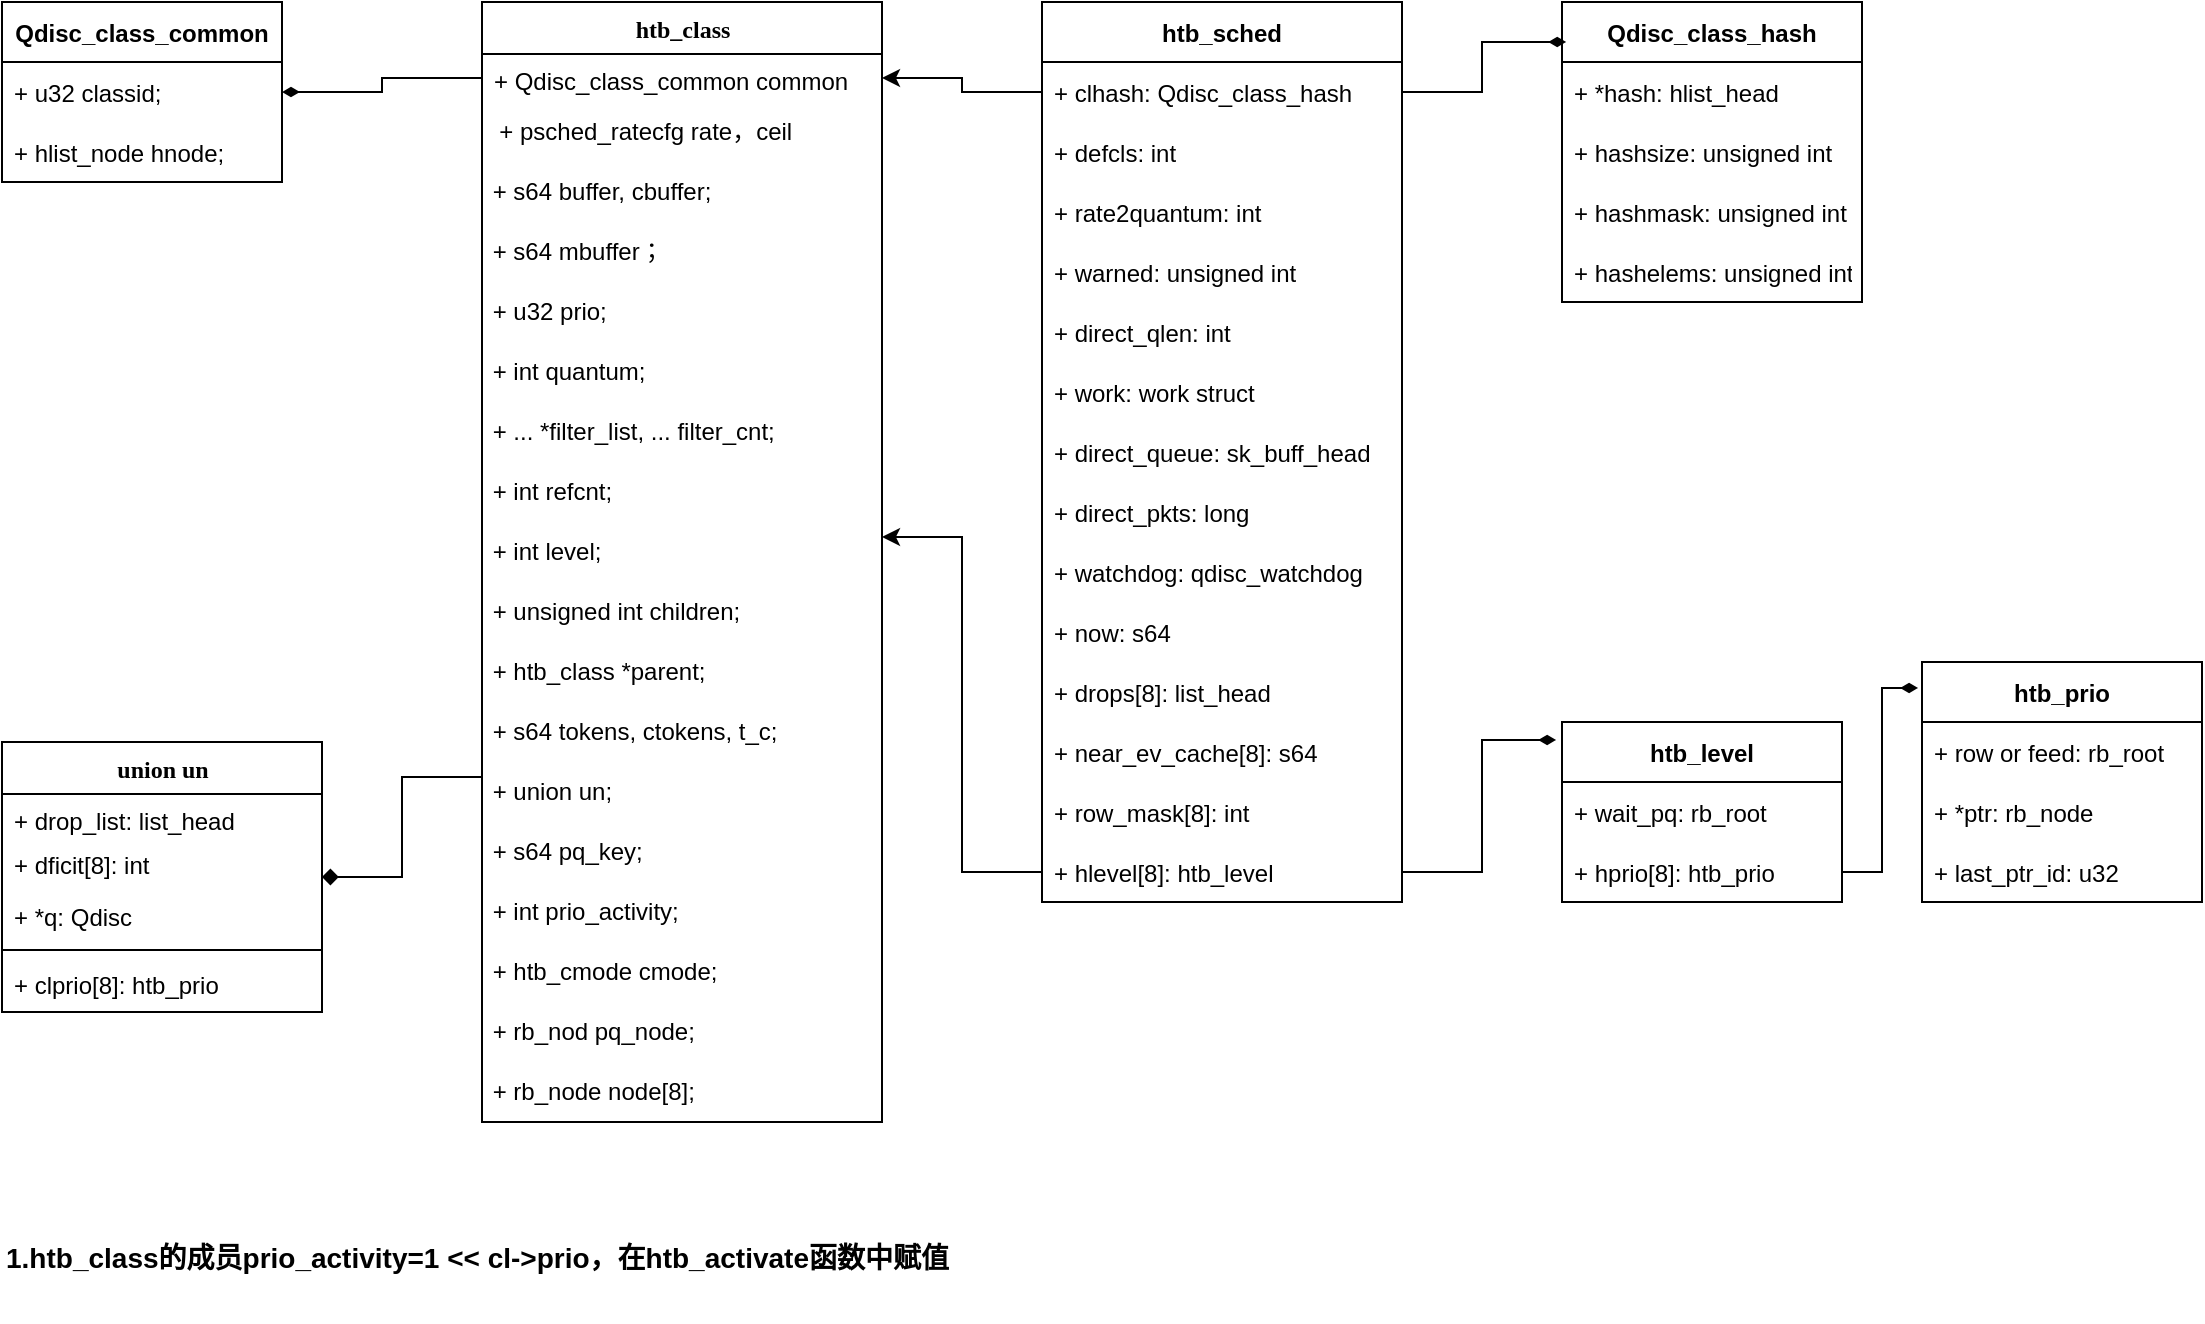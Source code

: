 <mxfile version="16.4.7" type="github">
  <diagram name="Page-1" id="6133507b-19e7-1e82-6fc7-422aa6c4b21f">
    <mxGraphModel dx="2522" dy="762" grid="1" gridSize="10" guides="1" tooltips="1" connect="1" arrows="1" fold="1" page="1" pageScale="1" pageWidth="1100" pageHeight="850" background="none" math="0" shadow="0">
      <root>
        <mxCell id="0" />
        <mxCell id="1" parent="0" />
        <mxCell id="78961159f06e98e8-17" value="htb_class" style="swimlane;html=1;fontStyle=1;align=center;verticalAlign=top;childLayout=stackLayout;horizontal=1;startSize=26;horizontalStack=0;resizeParent=1;resizeLast=0;collapsible=1;marginBottom=0;swimlaneFillColor=#ffffff;rounded=0;shadow=0;comic=0;labelBackgroundColor=none;strokeWidth=1;fillColor=none;fontFamily=Verdana;fontSize=12" parent="1" vertex="1">
          <mxGeometry x="180" y="90" width="200" height="560" as="geometry">
            <mxRectangle x="35" y="132" width="100" height="26" as="alternateBounds" />
          </mxGeometry>
        </mxCell>
        <object label="+ Qdisc_class_common common" id="78961159f06e98e8-24">
          <mxCell style="text;html=1;strokeColor=none;fillColor=none;align=left;verticalAlign=top;spacingLeft=4;spacingRight=4;whiteSpace=wrap;overflow=hidden;rotatable=0;points=[[0,0.5],[1,0.5]];portConstraint=eastwest;" parent="78961159f06e98e8-17" vertex="1">
            <mxGeometry y="26" width="200" height="24" as="geometry" />
          </mxCell>
        </object>
        <mxCell id="9ZVeMfdU3DixLRUunx6z-6" value="&amp;nbsp; + psched_ratecfg	rate，ceil" style="text;html=1;strokeColor=none;fillColor=none;align=left;verticalAlign=middle;whiteSpace=wrap;rounded=0;" vertex="1" parent="78961159f06e98e8-17">
          <mxGeometry y="50" width="200" height="30" as="geometry" />
        </mxCell>
        <mxCell id="9ZVeMfdU3DixLRUunx6z-14" value="&lt;div&gt;&lt;span&gt;&amp;nbsp;+ s64&lt;/span&gt;&lt;span&gt;			&lt;/span&gt;&lt;span&gt;buffer, cbuffer;&lt;/span&gt;&lt;/div&gt;" style="text;html=1;strokeColor=none;fillColor=none;align=left;verticalAlign=middle;whiteSpace=wrap;rounded=0;" vertex="1" parent="78961159f06e98e8-17">
          <mxGeometry y="80" width="200" height="30" as="geometry" />
        </mxCell>
        <mxCell id="9ZVeMfdU3DixLRUunx6z-15" value="&amp;nbsp;+ s64&amp;nbsp;mbuffer；" style="text;html=1;strokeColor=none;fillColor=none;align=left;verticalAlign=middle;whiteSpace=wrap;rounded=0;" vertex="1" parent="78961159f06e98e8-17">
          <mxGeometry y="110" width="200" height="30" as="geometry" />
        </mxCell>
        <mxCell id="9ZVeMfdU3DixLRUunx6z-16" value="&amp;nbsp;+ u32&lt;span&gt;			&lt;/span&gt;prio;" style="text;html=1;strokeColor=none;fillColor=none;align=left;verticalAlign=middle;whiteSpace=wrap;rounded=0;" vertex="1" parent="78961159f06e98e8-17">
          <mxGeometry y="140" width="200" height="30" as="geometry" />
        </mxCell>
        <mxCell id="9ZVeMfdU3DixLRUunx6z-19" value="&amp;nbsp;+ int&lt;span&gt;			&lt;/span&gt;quantum;" style="text;html=1;strokeColor=none;fillColor=none;align=left;verticalAlign=middle;whiteSpace=wrap;rounded=0;" vertex="1" parent="78961159f06e98e8-17">
          <mxGeometry y="170" width="200" height="30" as="geometry" />
        </mxCell>
        <mxCell id="9ZVeMfdU3DixLRUunx6z-26" value="&amp;nbsp;+ ... *filter_list, ... filter_cnt;" style="text;html=1;strokeColor=none;fillColor=none;align=left;verticalAlign=middle;whiteSpace=wrap;rounded=0;" vertex="1" parent="78961159f06e98e8-17">
          <mxGeometry y="200" width="200" height="30" as="geometry" />
        </mxCell>
        <mxCell id="9ZVeMfdU3DixLRUunx6z-27" value="&amp;nbsp;+ int&lt;span&gt;			&lt;/span&gt;refcnt;" style="text;html=1;strokeColor=none;fillColor=none;align=left;verticalAlign=middle;whiteSpace=wrap;rounded=0;" vertex="1" parent="78961159f06e98e8-17">
          <mxGeometry y="230" width="200" height="30" as="geometry" />
        </mxCell>
        <mxCell id="9ZVeMfdU3DixLRUunx6z-28" value="&amp;nbsp;+ int&lt;span&gt;&amp;nbsp;level&lt;/span&gt;;" style="text;html=1;strokeColor=none;fillColor=none;align=left;verticalAlign=middle;whiteSpace=wrap;rounded=0;" vertex="1" parent="78961159f06e98e8-17">
          <mxGeometry y="260" width="200" height="30" as="geometry" />
        </mxCell>
        <mxCell id="9ZVeMfdU3DixLRUunx6z-29" value="&amp;nbsp;+ unsigned int&lt;span&gt;&amp;nbsp;children&lt;/span&gt;;" style="text;html=1;strokeColor=none;fillColor=none;align=left;verticalAlign=middle;whiteSpace=wrap;rounded=0;" vertex="1" parent="78961159f06e98e8-17">
          <mxGeometry y="290" width="200" height="30" as="geometry" />
        </mxCell>
        <mxCell id="9ZVeMfdU3DixLRUunx6z-30" value="&amp;nbsp;+ htb_class *parent;" style="text;html=1;strokeColor=none;fillColor=none;align=left;verticalAlign=middle;whiteSpace=wrap;rounded=0;" vertex="1" parent="78961159f06e98e8-17">
          <mxGeometry y="320" width="200" height="30" as="geometry" />
        </mxCell>
        <mxCell id="9ZVeMfdU3DixLRUunx6z-31" value="&amp;nbsp;+ s64 tokens, ctokens, t_c;" style="text;html=1;strokeColor=none;fillColor=none;align=left;verticalAlign=middle;whiteSpace=wrap;rounded=0;" vertex="1" parent="78961159f06e98e8-17">
          <mxGeometry y="350" width="200" height="30" as="geometry" />
        </mxCell>
        <mxCell id="9ZVeMfdU3DixLRUunx6z-32" value="&amp;nbsp;+ union un;" style="text;html=1;strokeColor=none;fillColor=none;align=left;verticalAlign=middle;whiteSpace=wrap;rounded=0;" vertex="1" parent="78961159f06e98e8-17">
          <mxGeometry y="380" width="200" height="30" as="geometry" />
        </mxCell>
        <mxCell id="9ZVeMfdU3DixLRUunx6z-45" value="&amp;nbsp;+ s64 pq_key;" style="text;html=1;strokeColor=none;fillColor=none;align=left;verticalAlign=middle;whiteSpace=wrap;rounded=0;" vertex="1" parent="78961159f06e98e8-17">
          <mxGeometry y="410" width="200" height="30" as="geometry" />
        </mxCell>
        <mxCell id="9ZVeMfdU3DixLRUunx6z-48" value="&amp;nbsp;+ int prio_activity;" style="text;html=1;strokeColor=none;fillColor=none;align=left;verticalAlign=middle;whiteSpace=wrap;rounded=0;" vertex="1" parent="78961159f06e98e8-17">
          <mxGeometry y="440" width="200" height="30" as="geometry" />
        </mxCell>
        <mxCell id="9ZVeMfdU3DixLRUunx6z-49" value="&amp;nbsp;+ htb_cmode cmode;" style="text;html=1;strokeColor=none;fillColor=none;align=left;verticalAlign=middle;whiteSpace=wrap;rounded=0;" vertex="1" parent="78961159f06e98e8-17">
          <mxGeometry y="470" width="200" height="30" as="geometry" />
        </mxCell>
        <mxCell id="9ZVeMfdU3DixLRUunx6z-50" value="&amp;nbsp;+ rb_nod pq_node;" style="text;html=1;strokeColor=none;fillColor=none;align=left;verticalAlign=middle;whiteSpace=wrap;rounded=0;" vertex="1" parent="78961159f06e98e8-17">
          <mxGeometry y="500" width="200" height="30" as="geometry" />
        </mxCell>
        <mxCell id="9ZVeMfdU3DixLRUunx6z-51" value="&amp;nbsp;+ rb_node node[8];" style="text;html=1;strokeColor=none;fillColor=none;align=left;verticalAlign=middle;whiteSpace=wrap;rounded=0;" vertex="1" parent="78961159f06e98e8-17">
          <mxGeometry y="530" width="200" height="30" as="geometry" />
        </mxCell>
        <mxCell id="9ZVeMfdU3DixLRUunx6z-20" value="Qdisc_class_common" style="swimlane;fontStyle=1;childLayout=stackLayout;horizontal=1;startSize=30;horizontalStack=0;resizeParent=1;resizeParentMax=0;resizeLast=0;collapsible=1;marginBottom=0;" vertex="1" parent="1">
          <mxGeometry x="-60" y="90" width="140" height="90" as="geometry" />
        </mxCell>
        <mxCell id="9ZVeMfdU3DixLRUunx6z-21" value="+ u32			classid;" style="text;strokeColor=none;fillColor=none;align=left;verticalAlign=middle;spacingLeft=4;spacingRight=4;overflow=hidden;points=[[0,0.5],[1,0.5]];portConstraint=eastwest;rotatable=0;" vertex="1" parent="9ZVeMfdU3DixLRUunx6z-20">
          <mxGeometry y="30" width="140" height="30" as="geometry" />
        </mxCell>
        <mxCell id="9ZVeMfdU3DixLRUunx6z-22" value="+ hlist_node	hnode;" style="text;strokeColor=none;fillColor=none;align=left;verticalAlign=middle;spacingLeft=4;spacingRight=4;overflow=hidden;points=[[0,0.5],[1,0.5]];portConstraint=eastwest;rotatable=0;" vertex="1" parent="9ZVeMfdU3DixLRUunx6z-20">
          <mxGeometry y="60" width="140" height="30" as="geometry" />
        </mxCell>
        <mxCell id="9ZVeMfdU3DixLRUunx6z-37" value="union un" style="swimlane;html=1;fontStyle=1;align=center;verticalAlign=top;childLayout=stackLayout;horizontal=1;startSize=26;horizontalStack=0;resizeParent=1;resizeLast=0;collapsible=1;marginBottom=0;swimlaneFillColor=#ffffff;rounded=0;shadow=0;comic=0;labelBackgroundColor=none;strokeWidth=1;fillColor=none;fontFamily=Verdana;fontSize=12" vertex="1" parent="1">
          <mxGeometry x="-60" y="460" width="160" height="135" as="geometry" />
        </mxCell>
        <mxCell id="9ZVeMfdU3DixLRUunx6z-38" value="+ drop_list: list_head" style="text;html=1;strokeColor=none;fillColor=none;align=left;verticalAlign=top;spacingLeft=4;spacingRight=4;whiteSpace=wrap;overflow=hidden;rotatable=0;points=[[0,0.5],[1,0.5]];portConstraint=eastwest;" vertex="1" parent="9ZVeMfdU3DixLRUunx6z-37">
          <mxGeometry y="26" width="160" height="22" as="geometry" />
        </mxCell>
        <mxCell id="9ZVeMfdU3DixLRUunx6z-39" value="+ dficit[8]: int" style="text;html=1;strokeColor=none;fillColor=none;align=left;verticalAlign=top;spacingLeft=4;spacingRight=4;whiteSpace=wrap;overflow=hidden;rotatable=0;points=[[0,0.5],[1,0.5]];portConstraint=eastwest;" vertex="1" parent="9ZVeMfdU3DixLRUunx6z-37">
          <mxGeometry y="48" width="160" height="26" as="geometry" />
        </mxCell>
        <mxCell id="9ZVeMfdU3DixLRUunx6z-43" value="+ *q: Qdisc" style="text;html=1;strokeColor=none;fillColor=none;align=left;verticalAlign=top;spacingLeft=4;spacingRight=4;whiteSpace=wrap;overflow=hidden;rotatable=0;points=[[0,0.5],[1,0.5]];portConstraint=eastwest;" vertex="1" parent="9ZVeMfdU3DixLRUunx6z-37">
          <mxGeometry y="74" width="160" height="26" as="geometry" />
        </mxCell>
        <mxCell id="9ZVeMfdU3DixLRUunx6z-40" value="" style="line;html=1;strokeWidth=1;fillColor=none;align=left;verticalAlign=middle;spacingTop=-1;spacingLeft=3;spacingRight=3;rotatable=0;labelPosition=right;points=[];portConstraint=eastwest;" vertex="1" parent="9ZVeMfdU3DixLRUunx6z-37">
          <mxGeometry y="100" width="160" height="8" as="geometry" />
        </mxCell>
        <mxCell id="9ZVeMfdU3DixLRUunx6z-41" value="+ clprio[8]: htb_prio" style="text;html=1;strokeColor=none;fillColor=none;align=left;verticalAlign=top;spacingLeft=4;spacingRight=4;whiteSpace=wrap;overflow=hidden;rotatable=0;points=[[0,0.5],[1,0.5]];portConstraint=eastwest;" vertex="1" parent="9ZVeMfdU3DixLRUunx6z-37">
          <mxGeometry y="108" width="160" height="26" as="geometry" />
        </mxCell>
        <mxCell id="9ZVeMfdU3DixLRUunx6z-52" value="htb_level" style="swimlane;fontStyle=1;childLayout=stackLayout;horizontal=1;startSize=30;horizontalStack=0;resizeParent=1;resizeParentMax=0;resizeLast=0;collapsible=1;marginBottom=0;" vertex="1" parent="1">
          <mxGeometry x="720" y="450" width="140" height="90" as="geometry" />
        </mxCell>
        <mxCell id="9ZVeMfdU3DixLRUunx6z-53" value="+ wait_pq: rb_root" style="text;strokeColor=none;fillColor=none;align=left;verticalAlign=middle;spacingLeft=4;spacingRight=4;overflow=hidden;points=[[0,0.5],[1,0.5]];portConstraint=eastwest;rotatable=0;" vertex="1" parent="9ZVeMfdU3DixLRUunx6z-52">
          <mxGeometry y="30" width="140" height="30" as="geometry" />
        </mxCell>
        <mxCell id="9ZVeMfdU3DixLRUunx6z-54" value="+ hprio[8]: htb_prio" style="text;strokeColor=none;fillColor=none;align=left;verticalAlign=middle;spacingLeft=4;spacingRight=4;overflow=hidden;points=[[0,0.5],[1,0.5]];portConstraint=eastwest;rotatable=0;" vertex="1" parent="9ZVeMfdU3DixLRUunx6z-52">
          <mxGeometry y="60" width="140" height="30" as="geometry" />
        </mxCell>
        <mxCell id="9ZVeMfdU3DixLRUunx6z-56" value="htb_prio" style="swimlane;fontStyle=1;childLayout=stackLayout;horizontal=1;startSize=30;horizontalStack=0;resizeParent=1;resizeParentMax=0;resizeLast=0;collapsible=1;marginBottom=0;" vertex="1" parent="1">
          <mxGeometry x="900" y="420" width="140" height="120" as="geometry" />
        </mxCell>
        <mxCell id="9ZVeMfdU3DixLRUunx6z-57" value="+ row or feed: rb_root" style="text;strokeColor=none;fillColor=none;align=left;verticalAlign=middle;spacingLeft=4;spacingRight=4;overflow=hidden;points=[[0,0.5],[1,0.5]];portConstraint=eastwest;rotatable=0;" vertex="1" parent="9ZVeMfdU3DixLRUunx6z-56">
          <mxGeometry y="30" width="140" height="30" as="geometry" />
        </mxCell>
        <mxCell id="9ZVeMfdU3DixLRUunx6z-58" value="+ *ptr: rb_node" style="text;strokeColor=none;fillColor=none;align=left;verticalAlign=middle;spacingLeft=4;spacingRight=4;overflow=hidden;points=[[0,0.5],[1,0.5]];portConstraint=eastwest;rotatable=0;" vertex="1" parent="9ZVeMfdU3DixLRUunx6z-56">
          <mxGeometry y="60" width="140" height="30" as="geometry" />
        </mxCell>
        <mxCell id="9ZVeMfdU3DixLRUunx6z-59" value="+ last_ptr_id: u32" style="text;strokeColor=none;fillColor=none;align=left;verticalAlign=middle;spacingLeft=4;spacingRight=4;overflow=hidden;points=[[0,0.5],[1,0.5]];portConstraint=eastwest;rotatable=0;" vertex="1" parent="9ZVeMfdU3DixLRUunx6z-56">
          <mxGeometry y="90" width="140" height="30" as="geometry" />
        </mxCell>
        <mxCell id="9ZVeMfdU3DixLRUunx6z-60" style="edgeStyle=orthogonalEdgeStyle;rounded=0;orthogonalLoop=1;jettySize=auto;html=1;exitX=1;exitY=0.5;exitDx=0;exitDy=0;entryX=-0.014;entryY=0.108;entryDx=0;entryDy=0;entryPerimeter=0;endArrow=diamondThin;endFill=1;" edge="1" parent="1" source="9ZVeMfdU3DixLRUunx6z-54" target="9ZVeMfdU3DixLRUunx6z-56">
          <mxGeometry relative="1" as="geometry" />
        </mxCell>
        <mxCell id="9ZVeMfdU3DixLRUunx6z-61" value="htb_sched" style="swimlane;fontStyle=1;childLayout=stackLayout;horizontal=1;startSize=30;horizontalStack=0;resizeParent=1;resizeParentMax=0;resizeLast=0;collapsible=1;marginBottom=0;" vertex="1" parent="1">
          <mxGeometry x="460" y="90" width="180" height="450" as="geometry" />
        </mxCell>
        <mxCell id="9ZVeMfdU3DixLRUunx6z-62" value="+ clhash: Qdisc_class_hash" style="text;strokeColor=none;fillColor=none;align=left;verticalAlign=middle;spacingLeft=4;spacingRight=4;overflow=hidden;points=[[0,0.5],[1,0.5]];portConstraint=eastwest;rotatable=0;" vertex="1" parent="9ZVeMfdU3DixLRUunx6z-61">
          <mxGeometry y="30" width="180" height="30" as="geometry" />
        </mxCell>
        <mxCell id="9ZVeMfdU3DixLRUunx6z-63" value="+ defcls: int" style="text;strokeColor=none;fillColor=none;align=left;verticalAlign=middle;spacingLeft=4;spacingRight=4;overflow=hidden;points=[[0,0.5],[1,0.5]];portConstraint=eastwest;rotatable=0;" vertex="1" parent="9ZVeMfdU3DixLRUunx6z-61">
          <mxGeometry y="60" width="180" height="30" as="geometry" />
        </mxCell>
        <mxCell id="9ZVeMfdU3DixLRUunx6z-64" value="+ rate2quantum: int" style="text;strokeColor=none;fillColor=none;align=left;verticalAlign=middle;spacingLeft=4;spacingRight=4;overflow=hidden;points=[[0,0.5],[1,0.5]];portConstraint=eastwest;rotatable=0;" vertex="1" parent="9ZVeMfdU3DixLRUunx6z-61">
          <mxGeometry y="90" width="180" height="30" as="geometry" />
        </mxCell>
        <mxCell id="9ZVeMfdU3DixLRUunx6z-66" value="+ warned: unsigned int" style="text;strokeColor=none;fillColor=none;align=left;verticalAlign=middle;spacingLeft=4;spacingRight=4;overflow=hidden;points=[[0,0.5],[1,0.5]];portConstraint=eastwest;rotatable=0;" vertex="1" parent="9ZVeMfdU3DixLRUunx6z-61">
          <mxGeometry y="120" width="180" height="30" as="geometry" />
        </mxCell>
        <mxCell id="9ZVeMfdU3DixLRUunx6z-67" value="+ direct_qlen: int" style="text;strokeColor=none;fillColor=none;align=left;verticalAlign=middle;spacingLeft=4;spacingRight=4;overflow=hidden;points=[[0,0.5],[1,0.5]];portConstraint=eastwest;rotatable=0;" vertex="1" parent="9ZVeMfdU3DixLRUunx6z-61">
          <mxGeometry y="150" width="180" height="30" as="geometry" />
        </mxCell>
        <mxCell id="9ZVeMfdU3DixLRUunx6z-68" value="+ work: work struct" style="text;strokeColor=none;fillColor=none;align=left;verticalAlign=middle;spacingLeft=4;spacingRight=4;overflow=hidden;points=[[0,0.5],[1,0.5]];portConstraint=eastwest;rotatable=0;" vertex="1" parent="9ZVeMfdU3DixLRUunx6z-61">
          <mxGeometry y="180" width="180" height="30" as="geometry" />
        </mxCell>
        <mxCell id="9ZVeMfdU3DixLRUunx6z-69" value="+ direct_queue: sk_buff_head" style="text;strokeColor=none;fillColor=none;align=left;verticalAlign=middle;spacingLeft=4;spacingRight=4;overflow=hidden;points=[[0,0.5],[1,0.5]];portConstraint=eastwest;rotatable=0;" vertex="1" parent="9ZVeMfdU3DixLRUunx6z-61">
          <mxGeometry y="210" width="180" height="30" as="geometry" />
        </mxCell>
        <mxCell id="9ZVeMfdU3DixLRUunx6z-72" value="+ direct_pkts: long" style="text;strokeColor=none;fillColor=none;align=left;verticalAlign=middle;spacingLeft=4;spacingRight=4;overflow=hidden;points=[[0,0.5],[1,0.5]];portConstraint=eastwest;rotatable=0;" vertex="1" parent="9ZVeMfdU3DixLRUunx6z-61">
          <mxGeometry y="240" width="180" height="30" as="geometry" />
        </mxCell>
        <mxCell id="9ZVeMfdU3DixLRUunx6z-73" value="+ watchdog: qdisc_watchdog" style="text;strokeColor=none;fillColor=none;align=left;verticalAlign=middle;spacingLeft=4;spacingRight=4;overflow=hidden;points=[[0,0.5],[1,0.5]];portConstraint=eastwest;rotatable=0;" vertex="1" parent="9ZVeMfdU3DixLRUunx6z-61">
          <mxGeometry y="270" width="180" height="30" as="geometry" />
        </mxCell>
        <mxCell id="9ZVeMfdU3DixLRUunx6z-74" value="+ now: s64" style="text;strokeColor=none;fillColor=none;align=left;verticalAlign=middle;spacingLeft=4;spacingRight=4;overflow=hidden;points=[[0,0.5],[1,0.5]];portConstraint=eastwest;rotatable=0;" vertex="1" parent="9ZVeMfdU3DixLRUunx6z-61">
          <mxGeometry y="300" width="180" height="30" as="geometry" />
        </mxCell>
        <mxCell id="9ZVeMfdU3DixLRUunx6z-75" value="+ drops[8]: list_head" style="text;strokeColor=none;fillColor=none;align=left;verticalAlign=middle;spacingLeft=4;spacingRight=4;overflow=hidden;points=[[0,0.5],[1,0.5]];portConstraint=eastwest;rotatable=0;" vertex="1" parent="9ZVeMfdU3DixLRUunx6z-61">
          <mxGeometry y="330" width="180" height="30" as="geometry" />
        </mxCell>
        <mxCell id="9ZVeMfdU3DixLRUunx6z-76" value="+ near_ev_cache[8]: s64" style="text;strokeColor=none;fillColor=none;align=left;verticalAlign=middle;spacingLeft=4;spacingRight=4;overflow=hidden;points=[[0,0.5],[1,0.5]];portConstraint=eastwest;rotatable=0;" vertex="1" parent="9ZVeMfdU3DixLRUunx6z-61">
          <mxGeometry y="360" width="180" height="30" as="geometry" />
        </mxCell>
        <mxCell id="9ZVeMfdU3DixLRUunx6z-77" value="+ row_mask[8]: int" style="text;strokeColor=none;fillColor=none;align=left;verticalAlign=middle;spacingLeft=4;spacingRight=4;overflow=hidden;points=[[0,0.5],[1,0.5]];portConstraint=eastwest;rotatable=0;" vertex="1" parent="9ZVeMfdU3DixLRUunx6z-61">
          <mxGeometry y="390" width="180" height="30" as="geometry" />
        </mxCell>
        <mxCell id="9ZVeMfdU3DixLRUunx6z-78" value="+ hlevel[8]: htb_level" style="text;strokeColor=none;fillColor=none;align=left;verticalAlign=middle;spacingLeft=4;spacingRight=4;overflow=hidden;points=[[0,0.5],[1,0.5]];portConstraint=eastwest;rotatable=0;" vertex="1" parent="9ZVeMfdU3DixLRUunx6z-61">
          <mxGeometry y="420" width="180" height="30" as="geometry" />
        </mxCell>
        <mxCell id="9ZVeMfdU3DixLRUunx6z-80" style="edgeStyle=orthogonalEdgeStyle;rounded=0;orthogonalLoop=1;jettySize=auto;html=1;exitX=1;exitY=0.5;exitDx=0;exitDy=0;entryX=-0.021;entryY=0.1;entryDx=0;entryDy=0;entryPerimeter=0;endArrow=diamondThin;endFill=1;" edge="1" parent="1" source="9ZVeMfdU3DixLRUunx6z-78" target="9ZVeMfdU3DixLRUunx6z-52">
          <mxGeometry relative="1" as="geometry" />
        </mxCell>
        <mxCell id="9ZVeMfdU3DixLRUunx6z-81" value="Qdisc_class_hash" style="swimlane;fontStyle=1;childLayout=stackLayout;horizontal=1;startSize=30;horizontalStack=0;resizeParent=1;resizeParentMax=0;resizeLast=0;collapsible=1;marginBottom=0;" vertex="1" parent="1">
          <mxGeometry x="720" y="90" width="150" height="150" as="geometry" />
        </mxCell>
        <mxCell id="9ZVeMfdU3DixLRUunx6z-82" value="+ *hash: hlist_head" style="text;strokeColor=none;fillColor=none;align=left;verticalAlign=middle;spacingLeft=4;spacingRight=4;overflow=hidden;points=[[0,0.5],[1,0.5]];portConstraint=eastwest;rotatable=0;" vertex="1" parent="9ZVeMfdU3DixLRUunx6z-81">
          <mxGeometry y="30" width="150" height="30" as="geometry" />
        </mxCell>
        <mxCell id="9ZVeMfdU3DixLRUunx6z-83" value="+ hashsize: unsigned int" style="text;strokeColor=none;fillColor=none;align=left;verticalAlign=middle;spacingLeft=4;spacingRight=4;overflow=hidden;points=[[0,0.5],[1,0.5]];portConstraint=eastwest;rotatable=0;" vertex="1" parent="9ZVeMfdU3DixLRUunx6z-81">
          <mxGeometry y="60" width="150" height="30" as="geometry" />
        </mxCell>
        <mxCell id="9ZVeMfdU3DixLRUunx6z-84" value="+ hashmask: unsigned int" style="text;strokeColor=none;fillColor=none;align=left;verticalAlign=middle;spacingLeft=4;spacingRight=4;overflow=hidden;points=[[0,0.5],[1,0.5]];portConstraint=eastwest;rotatable=0;" vertex="1" parent="9ZVeMfdU3DixLRUunx6z-81">
          <mxGeometry y="90" width="150" height="30" as="geometry" />
        </mxCell>
        <mxCell id="9ZVeMfdU3DixLRUunx6z-85" value="+ hashelems: unsigned int" style="text;strokeColor=none;fillColor=none;align=left;verticalAlign=middle;spacingLeft=4;spacingRight=4;overflow=hidden;points=[[0,0.5],[1,0.5]];portConstraint=eastwest;rotatable=0;" vertex="1" parent="9ZVeMfdU3DixLRUunx6z-81">
          <mxGeometry y="120" width="150" height="30" as="geometry" />
        </mxCell>
        <mxCell id="9ZVeMfdU3DixLRUunx6z-86" style="edgeStyle=orthogonalEdgeStyle;rounded=0;orthogonalLoop=1;jettySize=auto;html=1;exitX=1;exitY=0.5;exitDx=0;exitDy=0;entryX=0.014;entryY=0.133;entryDx=0;entryDy=0;entryPerimeter=0;endArrow=diamondThin;endFill=1;" edge="1" parent="1" source="9ZVeMfdU3DixLRUunx6z-62" target="9ZVeMfdU3DixLRUunx6z-81">
          <mxGeometry relative="1" as="geometry" />
        </mxCell>
        <mxCell id="9ZVeMfdU3DixLRUunx6z-88" style="edgeStyle=orthogonalEdgeStyle;rounded=0;orthogonalLoop=1;jettySize=auto;html=1;exitX=0;exitY=0.25;exitDx=0;exitDy=0;endArrow=diamond;endFill=1;" edge="1" parent="1" source="9ZVeMfdU3DixLRUunx6z-32" target="9ZVeMfdU3DixLRUunx6z-37">
          <mxGeometry relative="1" as="geometry" />
        </mxCell>
        <mxCell id="9ZVeMfdU3DixLRUunx6z-89" style="edgeStyle=orthogonalEdgeStyle;rounded=0;orthogonalLoop=1;jettySize=auto;html=1;exitX=0;exitY=0.5;exitDx=0;exitDy=0;endArrow=diamondThin;endFill=1;" edge="1" parent="1" source="78961159f06e98e8-24" target="9ZVeMfdU3DixLRUunx6z-21">
          <mxGeometry relative="1" as="geometry" />
        </mxCell>
        <mxCell id="9ZVeMfdU3DixLRUunx6z-90" style="edgeStyle=orthogonalEdgeStyle;rounded=0;orthogonalLoop=1;jettySize=auto;html=1;exitX=0;exitY=0.5;exitDx=0;exitDy=0;entryX=1;entryY=0.25;entryDx=0;entryDy=0;" edge="1" parent="1" source="9ZVeMfdU3DixLRUunx6z-78" target="9ZVeMfdU3DixLRUunx6z-28">
          <mxGeometry relative="1" as="geometry" />
        </mxCell>
        <mxCell id="9ZVeMfdU3DixLRUunx6z-91" style="edgeStyle=orthogonalEdgeStyle;rounded=0;orthogonalLoop=1;jettySize=auto;html=1;exitX=0;exitY=0.5;exitDx=0;exitDy=0;entryX=1;entryY=0.5;entryDx=0;entryDy=0;" edge="1" parent="1" source="9ZVeMfdU3DixLRUunx6z-62" target="78961159f06e98e8-24">
          <mxGeometry relative="1" as="geometry" />
        </mxCell>
        <mxCell id="9ZVeMfdU3DixLRUunx6z-94" value="&lt;font style=&quot;font-size: 14px&quot;&gt;1.htb_class的成员prio_activity=1 &amp;lt;&amp;lt; cl-&amp;gt;prio，在htb_activate函数中赋值&lt;/font&gt;" style="text;strokeColor=none;fillColor=none;html=1;fontSize=24;fontStyle=1;verticalAlign=middle;align=left;" vertex="1" parent="1">
          <mxGeometry x="-60" y="680" width="1100" height="70" as="geometry" />
        </mxCell>
      </root>
    </mxGraphModel>
  </diagram>
</mxfile>
